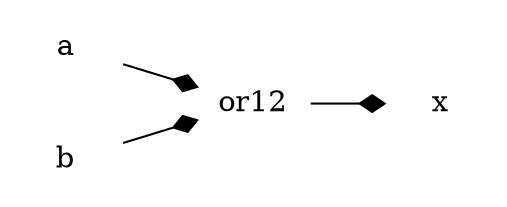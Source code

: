 digraph g {
    // header
    rankdir=LR;
    margin=0.01;
    node [shape="plaintext"];
    edge [arrowhead="diamond"];
    // circuit 
    or12 [label="or12", image="../../gates/or_noleads.png"];
    var0[label="x"];
    var1[label="a"];
    var2[label="b"];
    var1 -> or12 ;
    var2 -> or12 ;
    or12 -> var0 ;
}
